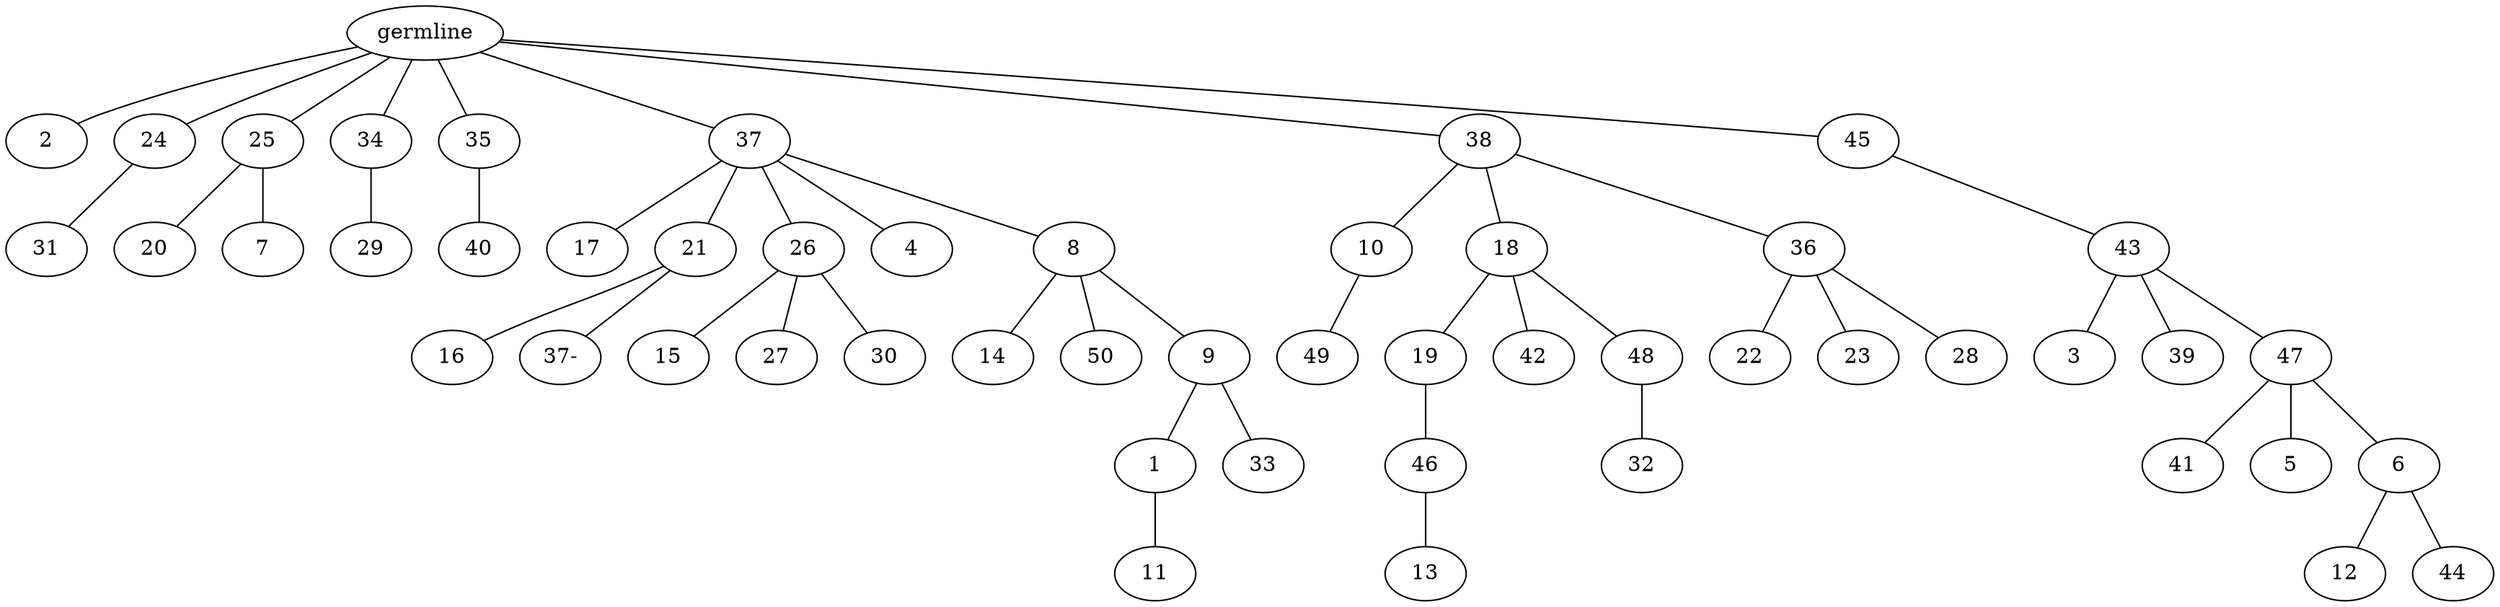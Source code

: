 graph tree {
    "140521386675168" [label="germline"];
    "140521386691984" [label="2"];
    "140521386700912" [label="24"];
    "140521386703168" [label="31"];
    "140521386703120" [label="25"];
    "140521386703888" [label="20"];
    "140521386704032" [label="7"];
    "140521386702352" [label="34"];
    "140521386704704" [label="29"];
    "140521386704560" [label="35"];
    "140521386717680" [label="40"];
    "140521386703792" [label="37"];
    "140521386718256" [label="17"];
    "140521386718400" [label="21"];
    "140521386718928" [label="16"];
    "140521387391632" [label="37-"];
    "140521386718976" [label="26"];
    "140521386719552" [label="15"];
    "140521386719696" [label="27"];
    "140521386719840" [label="30"];
    "140521386719456" [label="4"];
    "140521386720416" [label="8"];
    "140521386721136" [label="14"];
    "140521386721488" [label="50"];
    "140521386721632" [label="9"];
    "140521386722208" [label="1"];
    "140521386722832" [label="11"];
    "140521386722736" [label="33"];
    "140521386718160" [label="38"];
    "140521386722352" [label="10"];
    "140521386723552" [label="49"];
    "140521386723216" [label="18"];
    "140521386724224" [label="19"];
    "140521386724704" [label="46"];
    "140521386725136" [label="13"];
    "140521386724512" [label="42"];
    "140521386724368" [label="48"];
    "140521386725584" [label="32"];
    "140521386724128" [label="36"];
    "140521386726256" [label="22"];
    "140521386726352" [label="23"];
    "140521386726640" [label="28"];
    "140521386717584" [label="45"];
    "140521386727312" [label="43"];
    "140521386727792" [label="3"];
    "140521386727888" [label="39"];
    "140521386728128" [label="47"];
    "140521386728608" [label="41"];
    "140521386728848" [label="5"];
    "140521386729136" [label="6"];
    "140521386741968" [label="12"];
    "140521386742208" [label="44"];
    "140521386675168" -- "140521386691984";
    "140521386675168" -- "140521386700912";
    "140521386675168" -- "140521386703120";
    "140521386675168" -- "140521386702352";
    "140521386675168" -- "140521386704560";
    "140521386675168" -- "140521386703792";
    "140521386675168" -- "140521386718160";
    "140521386675168" -- "140521386717584";
    "140521386700912" -- "140521386703168";
    "140521386703120" -- "140521386703888";
    "140521386703120" -- "140521386704032";
    "140521386702352" -- "140521386704704";
    "140521386704560" -- "140521386717680";
    "140521386703792" -- "140521386718256";
    "140521386703792" -- "140521386718400";
    "140521386703792" -- "140521386718976";
    "140521386703792" -- "140521386719456";
    "140521386703792" -- "140521386720416";
    "140521386718400" -- "140521386718928";
    "140521386718400" -- "140521387391632";
    "140521386718976" -- "140521386719552";
    "140521386718976" -- "140521386719696";
    "140521386718976" -- "140521386719840";
    "140521386720416" -- "140521386721136";
    "140521386720416" -- "140521386721488";
    "140521386720416" -- "140521386721632";
    "140521386721632" -- "140521386722208";
    "140521386721632" -- "140521386722736";
    "140521386722208" -- "140521386722832";
    "140521386718160" -- "140521386722352";
    "140521386718160" -- "140521386723216";
    "140521386718160" -- "140521386724128";
    "140521386722352" -- "140521386723552";
    "140521386723216" -- "140521386724224";
    "140521386723216" -- "140521386724512";
    "140521386723216" -- "140521386724368";
    "140521386724224" -- "140521386724704";
    "140521386724704" -- "140521386725136";
    "140521386724368" -- "140521386725584";
    "140521386724128" -- "140521386726256";
    "140521386724128" -- "140521386726352";
    "140521386724128" -- "140521386726640";
    "140521386717584" -- "140521386727312";
    "140521386727312" -- "140521386727792";
    "140521386727312" -- "140521386727888";
    "140521386727312" -- "140521386728128";
    "140521386728128" -- "140521386728608";
    "140521386728128" -- "140521386728848";
    "140521386728128" -- "140521386729136";
    "140521386729136" -- "140521386741968";
    "140521386729136" -- "140521386742208";
}
